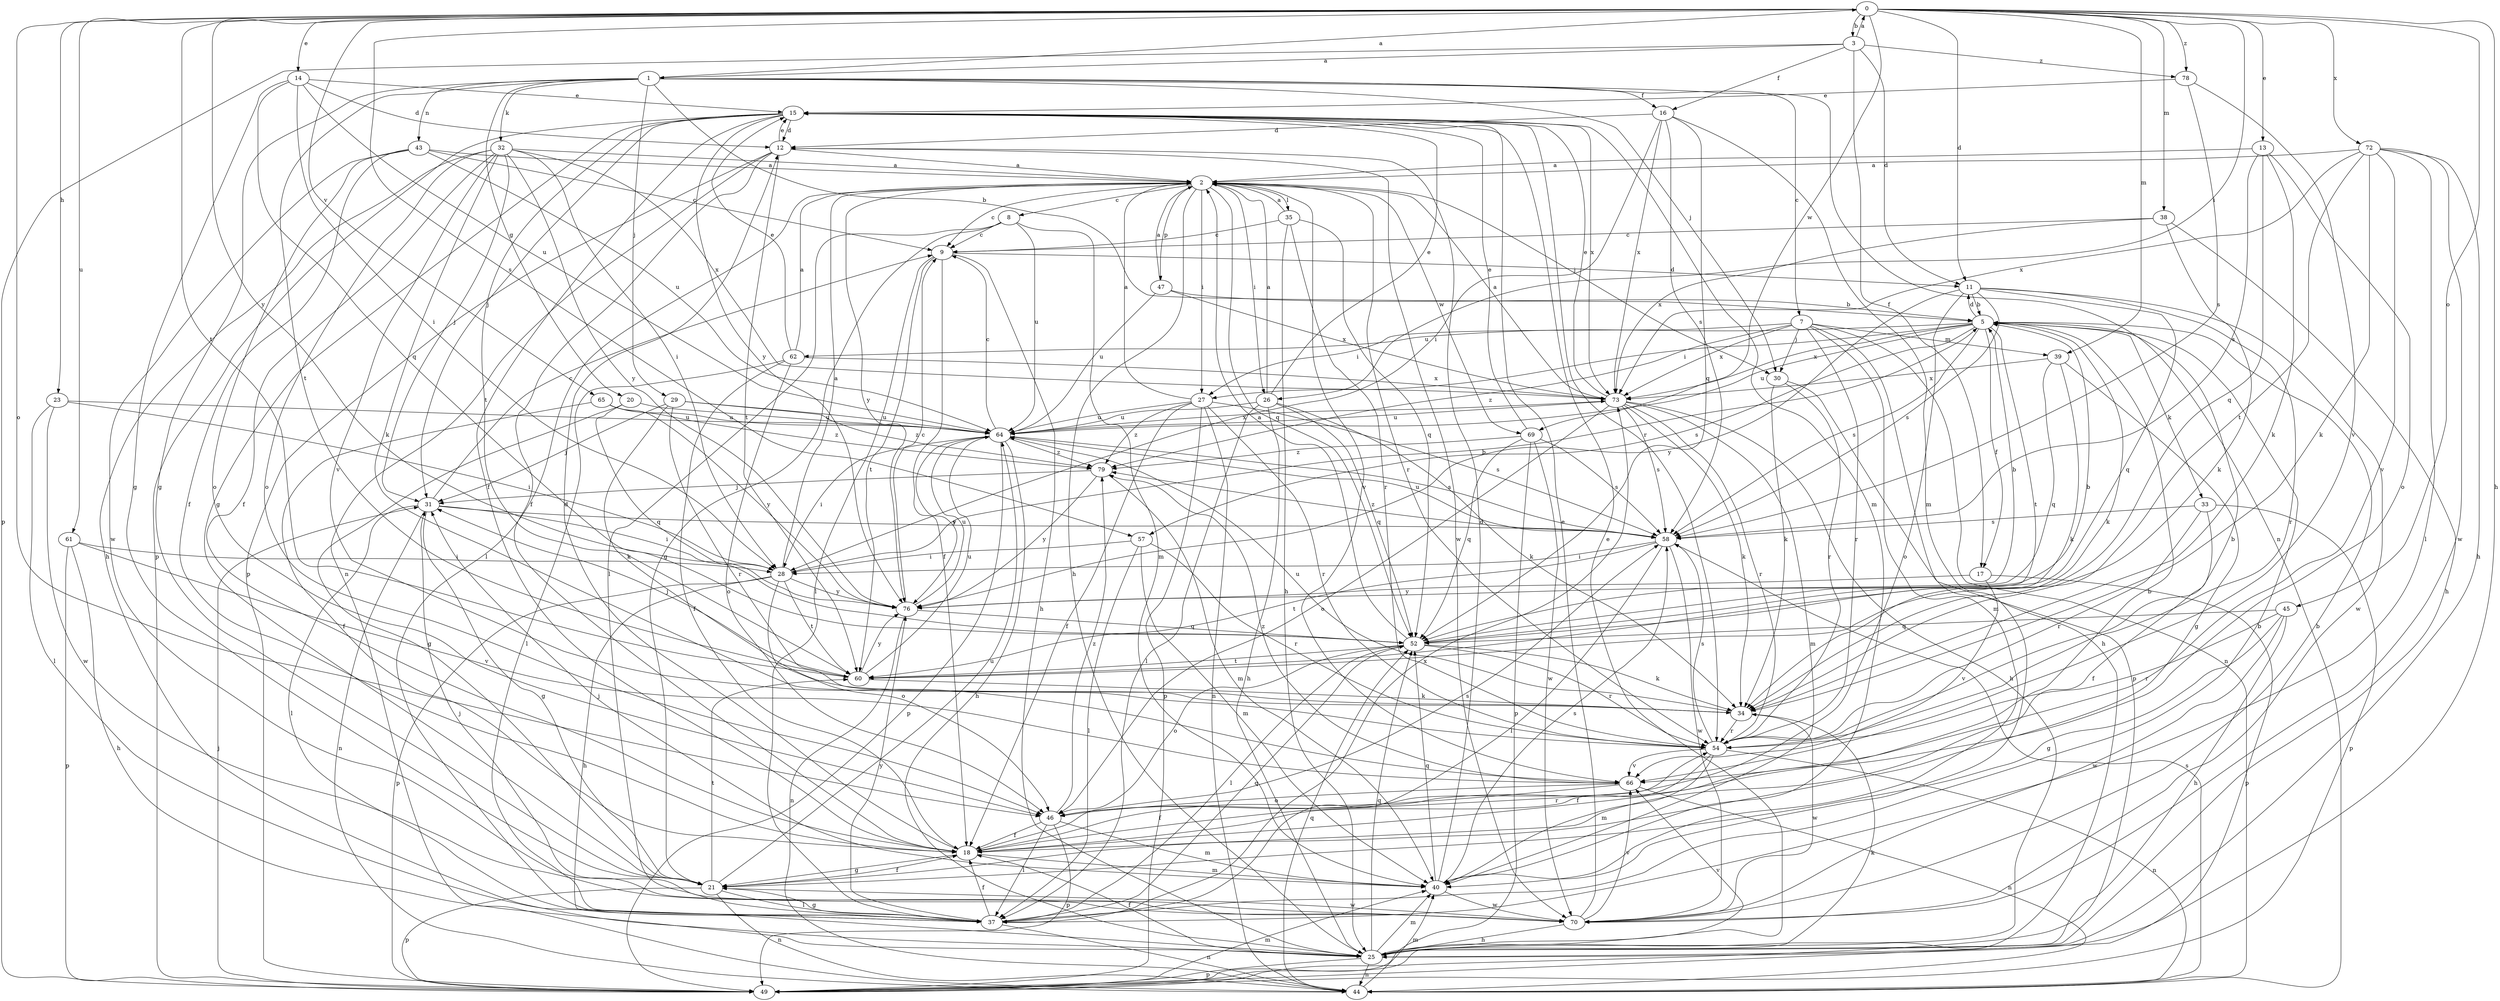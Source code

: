 strict digraph  {
0;
1;
2;
3;
5;
7;
8;
9;
11;
12;
13;
14;
15;
16;
17;
18;
20;
21;
23;
25;
26;
27;
28;
29;
30;
31;
32;
33;
34;
35;
37;
38;
39;
40;
43;
44;
45;
46;
47;
49;
52;
54;
57;
58;
60;
61;
62;
64;
65;
66;
69;
70;
72;
73;
76;
78;
79;
0 -> 3  [label=b];
0 -> 11  [label=d];
0 -> 13  [label=e];
0 -> 14  [label=e];
0 -> 23  [label=h];
0 -> 25  [label=h];
0 -> 26  [label=i];
0 -> 38  [label=m];
0 -> 39  [label=m];
0 -> 45  [label=o];
0 -> 46  [label=o];
0 -> 57  [label=s];
0 -> 60  [label=t];
0 -> 61  [label=u];
0 -> 65  [label=v];
0 -> 69  [label=w];
0 -> 72  [label=x];
0 -> 76  [label=y];
0 -> 78  [label=z];
1 -> 0  [label=a];
1 -> 5  [label=b];
1 -> 7  [label=c];
1 -> 16  [label=f];
1 -> 20  [label=g];
1 -> 21  [label=g];
1 -> 29  [label=j];
1 -> 30  [label=j];
1 -> 32  [label=k];
1 -> 43  [label=n];
1 -> 44  [label=n];
1 -> 60  [label=t];
2 -> 8  [label=c];
2 -> 9  [label=c];
2 -> 25  [label=h];
2 -> 26  [label=i];
2 -> 27  [label=i];
2 -> 30  [label=j];
2 -> 35  [label=l];
2 -> 37  [label=l];
2 -> 47  [label=p];
2 -> 52  [label=q];
2 -> 54  [label=r];
2 -> 66  [label=v];
2 -> 69  [label=w];
2 -> 76  [label=y];
3 -> 0  [label=a];
3 -> 1  [label=a];
3 -> 11  [label=d];
3 -> 16  [label=f];
3 -> 17  [label=f];
3 -> 49  [label=p];
3 -> 78  [label=z];
5 -> 11  [label=d];
5 -> 17  [label=f];
5 -> 27  [label=i];
5 -> 33  [label=k];
5 -> 34  [label=k];
5 -> 57  [label=s];
5 -> 58  [label=s];
5 -> 60  [label=t];
5 -> 62  [label=u];
5 -> 64  [label=u];
5 -> 73  [label=x];
7 -> 25  [label=h];
7 -> 27  [label=i];
7 -> 30  [label=j];
7 -> 39  [label=m];
7 -> 40  [label=m];
7 -> 44  [label=n];
7 -> 54  [label=r];
7 -> 73  [label=x];
7 -> 79  [label=z];
8 -> 9  [label=c];
8 -> 21  [label=g];
8 -> 37  [label=l];
8 -> 40  [label=m];
8 -> 64  [label=u];
9 -> 11  [label=d];
9 -> 18  [label=f];
9 -> 25  [label=h];
9 -> 37  [label=l];
9 -> 60  [label=t];
11 -> 5  [label=b];
11 -> 46  [label=o];
11 -> 52  [label=q];
11 -> 54  [label=r];
11 -> 58  [label=s];
11 -> 70  [label=w];
11 -> 76  [label=y];
12 -> 2  [label=a];
12 -> 15  [label=e];
12 -> 18  [label=f];
12 -> 44  [label=n];
12 -> 49  [label=p];
12 -> 60  [label=t];
12 -> 70  [label=w];
13 -> 2  [label=a];
13 -> 34  [label=k];
13 -> 46  [label=o];
13 -> 52  [label=q];
13 -> 58  [label=s];
14 -> 12  [label=d];
14 -> 15  [label=e];
14 -> 21  [label=g];
14 -> 28  [label=i];
14 -> 52  [label=q];
14 -> 64  [label=u];
15 -> 12  [label=d];
15 -> 18  [label=f];
15 -> 21  [label=g];
15 -> 31  [label=j];
15 -> 40  [label=m];
15 -> 49  [label=p];
15 -> 54  [label=r];
15 -> 60  [label=t];
15 -> 73  [label=x];
15 -> 76  [label=y];
16 -> 12  [label=d];
16 -> 28  [label=i];
16 -> 40  [label=m];
16 -> 52  [label=q];
16 -> 58  [label=s];
16 -> 73  [label=x];
17 -> 49  [label=p];
17 -> 66  [label=v];
17 -> 76  [label=y];
18 -> 5  [label=b];
18 -> 12  [label=d];
18 -> 21  [label=g];
18 -> 40  [label=m];
18 -> 54  [label=r];
18 -> 58  [label=s];
20 -> 21  [label=g];
20 -> 52  [label=q];
20 -> 64  [label=u];
21 -> 18  [label=f];
21 -> 37  [label=l];
21 -> 44  [label=n];
21 -> 49  [label=p];
21 -> 60  [label=t];
21 -> 64  [label=u];
21 -> 70  [label=w];
23 -> 28  [label=i];
23 -> 37  [label=l];
23 -> 64  [label=u];
23 -> 70  [label=w];
25 -> 15  [label=e];
25 -> 18  [label=f];
25 -> 40  [label=m];
25 -> 44  [label=n];
25 -> 49  [label=p];
25 -> 52  [label=q];
25 -> 66  [label=v];
26 -> 2  [label=a];
26 -> 15  [label=e];
26 -> 25  [label=h];
26 -> 34  [label=k];
26 -> 37  [label=l];
26 -> 52  [label=q];
26 -> 64  [label=u];
27 -> 2  [label=a];
27 -> 18  [label=f];
27 -> 44  [label=n];
27 -> 49  [label=p];
27 -> 54  [label=r];
27 -> 58  [label=s];
27 -> 64  [label=u];
27 -> 79  [label=z];
28 -> 2  [label=a];
28 -> 5  [label=b];
28 -> 25  [label=h];
28 -> 46  [label=o];
28 -> 49  [label=p];
28 -> 60  [label=t];
28 -> 76  [label=y];
29 -> 31  [label=j];
29 -> 34  [label=k];
29 -> 54  [label=r];
29 -> 64  [label=u];
29 -> 79  [label=z];
30 -> 34  [label=k];
30 -> 49  [label=p];
30 -> 54  [label=r];
31 -> 9  [label=c];
31 -> 21  [label=g];
31 -> 28  [label=i];
31 -> 37  [label=l];
31 -> 44  [label=n];
31 -> 58  [label=s];
32 -> 2  [label=a];
32 -> 18  [label=f];
32 -> 25  [label=h];
32 -> 28  [label=i];
32 -> 31  [label=j];
32 -> 34  [label=k];
32 -> 46  [label=o];
32 -> 66  [label=v];
32 -> 73  [label=x];
32 -> 76  [label=y];
33 -> 18  [label=f];
33 -> 49  [label=p];
33 -> 54  [label=r];
33 -> 58  [label=s];
34 -> 54  [label=r];
34 -> 64  [label=u];
34 -> 70  [label=w];
35 -> 2  [label=a];
35 -> 9  [label=c];
35 -> 25  [label=h];
35 -> 52  [label=q];
35 -> 54  [label=r];
37 -> 5  [label=b];
37 -> 18  [label=f];
37 -> 21  [label=g];
37 -> 44  [label=n];
37 -> 52  [label=q];
37 -> 73  [label=x];
37 -> 76  [label=y];
38 -> 9  [label=c];
38 -> 25  [label=h];
38 -> 34  [label=k];
38 -> 73  [label=x];
39 -> 21  [label=g];
39 -> 34  [label=k];
39 -> 52  [label=q];
39 -> 73  [label=x];
40 -> 12  [label=d];
40 -> 31  [label=j];
40 -> 52  [label=q];
40 -> 58  [label=s];
40 -> 70  [label=w];
43 -> 2  [label=a];
43 -> 9  [label=c];
43 -> 18  [label=f];
43 -> 46  [label=o];
43 -> 64  [label=u];
43 -> 70  [label=w];
44 -> 40  [label=m];
44 -> 52  [label=q];
44 -> 58  [label=s];
45 -> 21  [label=g];
45 -> 25  [label=h];
45 -> 52  [label=q];
45 -> 54  [label=r];
45 -> 70  [label=w];
46 -> 18  [label=f];
46 -> 37  [label=l];
46 -> 40  [label=m];
46 -> 49  [label=p];
46 -> 79  [label=z];
47 -> 2  [label=a];
47 -> 5  [label=b];
47 -> 64  [label=u];
47 -> 73  [label=x];
49 -> 31  [label=j];
49 -> 34  [label=k];
49 -> 40  [label=m];
52 -> 2  [label=a];
52 -> 5  [label=b];
52 -> 34  [label=k];
52 -> 37  [label=l];
52 -> 46  [label=o];
52 -> 54  [label=r];
52 -> 60  [label=t];
54 -> 5  [label=b];
54 -> 18  [label=f];
54 -> 40  [label=m];
54 -> 44  [label=n];
54 -> 58  [label=s];
54 -> 66  [label=v];
57 -> 28  [label=i];
57 -> 37  [label=l];
57 -> 40  [label=m];
57 -> 54  [label=r];
58 -> 28  [label=i];
58 -> 37  [label=l];
58 -> 60  [label=t];
58 -> 64  [label=u];
58 -> 70  [label=w];
58 -> 79  [label=z];
60 -> 31  [label=j];
60 -> 34  [label=k];
60 -> 64  [label=u];
60 -> 76  [label=y];
61 -> 25  [label=h];
61 -> 28  [label=i];
61 -> 49  [label=p];
61 -> 66  [label=v];
62 -> 2  [label=a];
62 -> 15  [label=e];
62 -> 18  [label=f];
62 -> 37  [label=l];
62 -> 46  [label=o];
62 -> 73  [label=x];
64 -> 9  [label=c];
64 -> 25  [label=h];
64 -> 28  [label=i];
64 -> 49  [label=p];
64 -> 58  [label=s];
64 -> 73  [label=x];
64 -> 76  [label=y];
64 -> 79  [label=z];
65 -> 18  [label=f];
65 -> 64  [label=u];
65 -> 76  [label=y];
65 -> 79  [label=z];
66 -> 18  [label=f];
66 -> 44  [label=n];
66 -> 46  [label=o];
66 -> 79  [label=z];
69 -> 15  [label=e];
69 -> 49  [label=p];
69 -> 52  [label=q];
69 -> 58  [label=s];
69 -> 70  [label=w];
69 -> 79  [label=z];
70 -> 5  [label=b];
70 -> 15  [label=e];
70 -> 25  [label=h];
70 -> 31  [label=j];
70 -> 66  [label=v];
72 -> 2  [label=a];
72 -> 25  [label=h];
72 -> 34  [label=k];
72 -> 37  [label=l];
72 -> 60  [label=t];
72 -> 66  [label=v];
72 -> 70  [label=w];
72 -> 73  [label=x];
73 -> 2  [label=a];
73 -> 15  [label=e];
73 -> 25  [label=h];
73 -> 34  [label=k];
73 -> 40  [label=m];
73 -> 46  [label=o];
73 -> 54  [label=r];
73 -> 58  [label=s];
73 -> 64  [label=u];
76 -> 5  [label=b];
76 -> 9  [label=c];
76 -> 44  [label=n];
76 -> 52  [label=q];
76 -> 64  [label=u];
78 -> 15  [label=e];
78 -> 58  [label=s];
78 -> 66  [label=v];
79 -> 31  [label=j];
79 -> 40  [label=m];
79 -> 76  [label=y];
}
